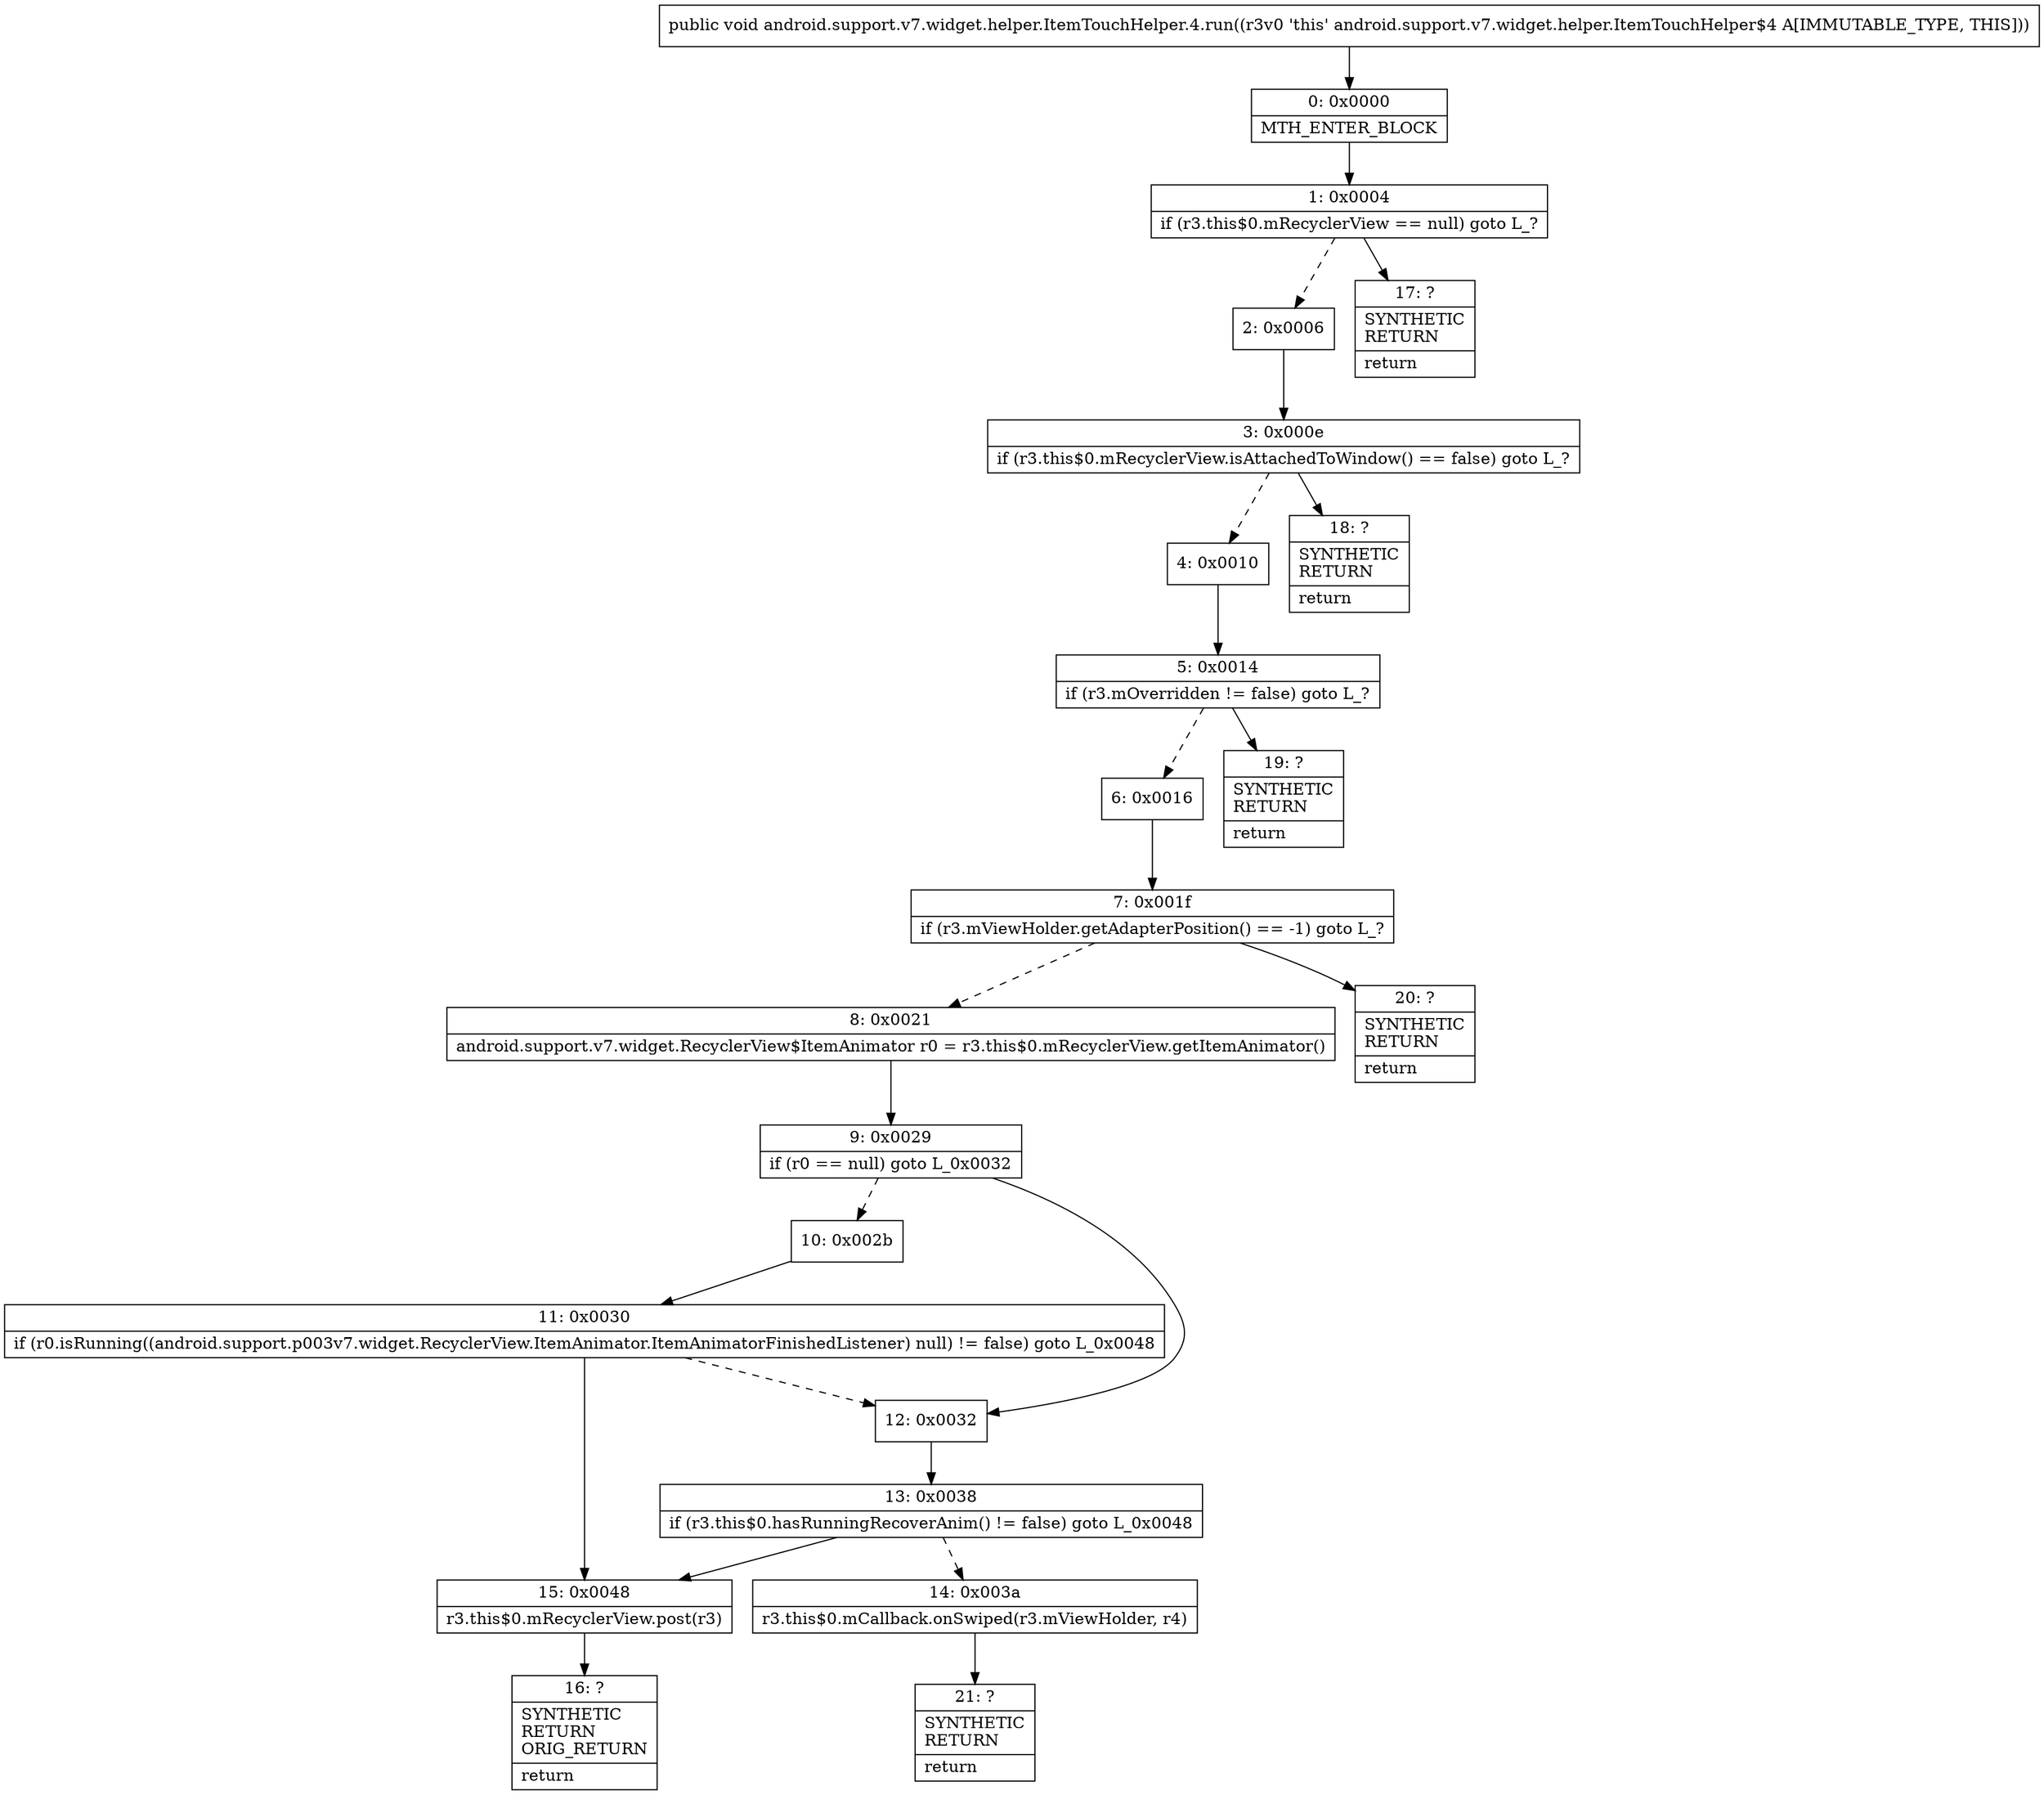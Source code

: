 digraph "CFG forandroid.support.v7.widget.helper.ItemTouchHelper.4.run()V" {
Node_0 [shape=record,label="{0\:\ 0x0000|MTH_ENTER_BLOCK\l}"];
Node_1 [shape=record,label="{1\:\ 0x0004|if (r3.this$0.mRecyclerView == null) goto L_?\l}"];
Node_2 [shape=record,label="{2\:\ 0x0006}"];
Node_3 [shape=record,label="{3\:\ 0x000e|if (r3.this$0.mRecyclerView.isAttachedToWindow() == false) goto L_?\l}"];
Node_4 [shape=record,label="{4\:\ 0x0010}"];
Node_5 [shape=record,label="{5\:\ 0x0014|if (r3.mOverridden != false) goto L_?\l}"];
Node_6 [shape=record,label="{6\:\ 0x0016}"];
Node_7 [shape=record,label="{7\:\ 0x001f|if (r3.mViewHolder.getAdapterPosition() == \-1) goto L_?\l}"];
Node_8 [shape=record,label="{8\:\ 0x0021|android.support.v7.widget.RecyclerView$ItemAnimator r0 = r3.this$0.mRecyclerView.getItemAnimator()\l}"];
Node_9 [shape=record,label="{9\:\ 0x0029|if (r0 == null) goto L_0x0032\l}"];
Node_10 [shape=record,label="{10\:\ 0x002b}"];
Node_11 [shape=record,label="{11\:\ 0x0030|if (r0.isRunning((android.support.p003v7.widget.RecyclerView.ItemAnimator.ItemAnimatorFinishedListener) null) != false) goto L_0x0048\l}"];
Node_12 [shape=record,label="{12\:\ 0x0032}"];
Node_13 [shape=record,label="{13\:\ 0x0038|if (r3.this$0.hasRunningRecoverAnim() != false) goto L_0x0048\l}"];
Node_14 [shape=record,label="{14\:\ 0x003a|r3.this$0.mCallback.onSwiped(r3.mViewHolder, r4)\l}"];
Node_15 [shape=record,label="{15\:\ 0x0048|r3.this$0.mRecyclerView.post(r3)\l}"];
Node_16 [shape=record,label="{16\:\ ?|SYNTHETIC\lRETURN\lORIG_RETURN\l|return\l}"];
Node_17 [shape=record,label="{17\:\ ?|SYNTHETIC\lRETURN\l|return\l}"];
Node_18 [shape=record,label="{18\:\ ?|SYNTHETIC\lRETURN\l|return\l}"];
Node_19 [shape=record,label="{19\:\ ?|SYNTHETIC\lRETURN\l|return\l}"];
Node_20 [shape=record,label="{20\:\ ?|SYNTHETIC\lRETURN\l|return\l}"];
Node_21 [shape=record,label="{21\:\ ?|SYNTHETIC\lRETURN\l|return\l}"];
MethodNode[shape=record,label="{public void android.support.v7.widget.helper.ItemTouchHelper.4.run((r3v0 'this' android.support.v7.widget.helper.ItemTouchHelper$4 A[IMMUTABLE_TYPE, THIS])) }"];
MethodNode -> Node_0;
Node_0 -> Node_1;
Node_1 -> Node_2[style=dashed];
Node_1 -> Node_17;
Node_2 -> Node_3;
Node_3 -> Node_4[style=dashed];
Node_3 -> Node_18;
Node_4 -> Node_5;
Node_5 -> Node_6[style=dashed];
Node_5 -> Node_19;
Node_6 -> Node_7;
Node_7 -> Node_8[style=dashed];
Node_7 -> Node_20;
Node_8 -> Node_9;
Node_9 -> Node_10[style=dashed];
Node_9 -> Node_12;
Node_10 -> Node_11;
Node_11 -> Node_12[style=dashed];
Node_11 -> Node_15;
Node_12 -> Node_13;
Node_13 -> Node_14[style=dashed];
Node_13 -> Node_15;
Node_14 -> Node_21;
Node_15 -> Node_16;
}

